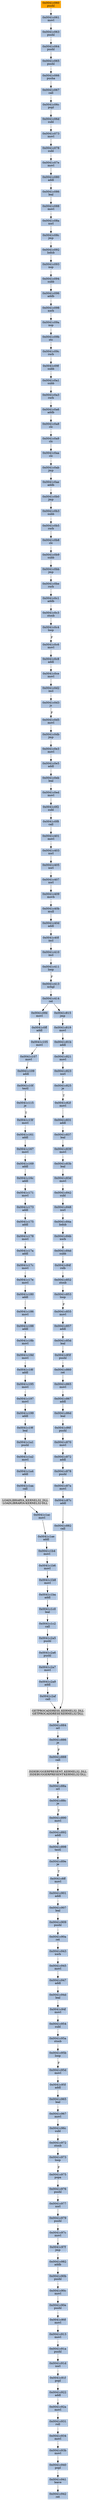 strict digraph G {
	graph [bgcolor=transparent,
		name=G
	];
	node [color=lightsteelblue,
		fillcolor=lightsteelblue,
		shape=rectangle,
		style=filled
	];
	"0x0041c92a"	[label="0x0041c92a
movl"];
	"0x0041c931"	[label="0x0041c931
roll"];
	"0x0041c92a" -> "0x0041c931"	[color="#000000"];
	"0x0041c0c4"	[label="0x0041c0c4
loop"];
	"0x0041c0c6"	[label="0x0041c0c6
movl"];
	"0x0041c0c4" -> "0x0041c0c6"	[color="#000000",
		label=F];
	"0x0041c0a6"	[label="0x0041c0a6
addb"];
	"0x0041c0a8"	[label="0x0041c0a8
clc"];
	"0x0041c0a6" -> "0x0041c0a8"	[color="#000000"];
	"0x0041c87c"	[label="0x0041c87c
addl"];
	"0x0041c882"	[label="0x0041c882
call"];
	"0x0041c87c" -> "0x0041c882"	[color="#000000"];
	"0x0041c954"	[label="0x0041c954
subl"];
	"0x0041c95a"	[label="0x0041c95a
stosb"];
	"0x0041c954" -> "0x0041c95a"	[color="#000000"];
	"0x0041c0c8"	[label="0x0041c0c8
addl"];
	"0x0041c0ce"	[label="0x0041c0ce
movl"];
	"0x0041c0c8" -> "0x0041c0ce"	[color="#000000"];
	"0x0041c85d"	[label="0x0041c85d
leal"];
	"0x0041c85f"	[label="0x0041c85f
pushl"];
	"0x0041c85d" -> "0x0041c85f"	[color="#000000"];
	"0x0041c982"	[label="0x0041c982
addb"];
	"0x0041c90b"	[label="0x0041c90b
pushl"];
	"0x0041c982" -> "0x0041c90b"	[color="#000000"];
	"0x0041c95b"	[label="0x0041c95b
loop"];
	"0x0041c95a" -> "0x0041c95b"	[color="#000000"];
	"0x0041c0aa"	[label="0x0041c0aa
clc"];
	"0x0041c0ab"	[label="0x0041c0ab
jmp"];
	"0x0041c0aa" -> "0x0041c0ab"	[color="#000000"];
	"0x0041c0b8"	[label="0x0041c0b8
clc"];
	"0x0041c0b9"	[label="0x0041c0b9
subb"];
	"0x0041c0b8" -> "0x0041c0b9"	[color="#000000"];
	"0x0041c093"	[label="0x0041c093
nop"];
	"0x0041c094"	[label="0x0041c094
subb"];
	"0x0041c093" -> "0x0041c094"	[color="#000000"];
	"0x0041c0b5"	[label="0x0041c0b5
rorb"];
	"0x0041c0b5" -> "0x0041c0b8"	[color="#000000"];
	"0x0041c943"	[label="0x0041c943
xorb"];
	"0x0041c945"	[label="0x0041c945
movl"];
	"0x0041c943" -> "0x0041c945"	[color="#000000"];
	"0x0041c892"	[label="0x0041c892
addl"];
	"0x0041c898"	[label="0x0041c898
testl"];
	"0x0041c892" -> "0x0041c898"	[color="#000000"];
	"0x0041c95f"	[label="0x0041c95f
addl"];
	"0x0041c965"	[label="0x0041c965
leal"];
	"0x0041c95f" -> "0x0041c965"	[color="#000000"];
	"0x0041c1c2"	[label="0x0041c1c2
call"];
	"0x0041c2a5"	[label="0x0041c2a5
pushl"];
	"0x0041c1c2" -> "0x0041c2a5"	[color="#000000"];
	"0x0041c89e"	[label="0x0041c89e
je"];
	"0x0041c8ff"	[label="0x0041c8ff
movl"];
	"0x0041c89e" -> "0x0041c8ff"	[color="#000000",
		label=T];
	"0x0041c1c0"	[label="0x0041c1c0
leal"];
	"0x0041c1c0" -> "0x0041c1c2"	[color="#000000"];
	"0x0041c975"	[label="0x0041c975
popa"];
	"0x0041c976"	[label="0x0041c976
pushl"];
	"0x0041c975" -> "0x0041c976"	[color="#000000"];
	GETPROCADDRESS_KERNEL32_DLL	[color=lightgrey,
		fillcolor=lightgrey,
		label="GETPROCADDRESS_KERNEL32_DLL
GETPROCADDRESS-KERNEL32-DLL"];
	"0x0041c884"	[label="0x0041c884
orl"];
	GETPROCADDRESS_KERNEL32_DLL -> "0x0041c884"	[color="#000000"];
	"0x0041c06c"	[label="0x0041c06c
popl"];
	"0x0041c06d"	[label="0x0041c06d
subl"];
	"0x0041c06c" -> "0x0041c06d"	[color="#000000"];
	"0x0041c096"	[label="0x0041c096
addb"];
	"0x0041c098"	[label="0x0041c098
xorb"];
	"0x0041c096" -> "0x0041c098"	[color="#000000"];
	"0x0041c934"	[label="0x0041c934
movl"];
	"0x0041c93b"	[label="0x0041c93b
movl"];
	"0x0041c934" -> "0x0041c93b"	[color="#000000"];
	"0x0041c167"	[label="0x0041c167
movl"];
	"0x0041c169"	[label="0x0041c169
addl"];
	"0x0041c167" -> "0x0041c169"	[color="#000000"];
	"0x0041c0ae"	[label="0x0041c0ae
addb"];
	"0x0041c0b0"	[label="0x0041c0b0
jmp"];
	"0x0041c0ae" -> "0x0041c0b0"	[color="#000000"];
	"0x0041c831"	[label="0x0041c831
addl"];
	"0x0041c837"	[label="0x0041c837
leal"];
	"0x0041c831" -> "0x0041c837"	[color="#000000"];
	"0x0041c09a"	[label="0x0041c09a
nop"];
	"0x0041c09b"	[label="0x0041c09b
stc"];
	"0x0041c09a" -> "0x0041c09b"	[color="#000000"];
	"0x0041c178"	[label="0x0041c178
movl"];
	"0x0041c17a"	[label="0x0041c17a
addl"];
	"0x0041c178" -> "0x0041c17a"	[color="#000000"];
	"0x0041c86f"	[label="0x0041c86f
pushl"];
	"0x0041c870"	[label="0x0041c870
movl"];
	"0x0041c86f" -> "0x0041c870"	[color="#000000"];
	"0x0041c83b"	[label="0x0041c83b
leal"];
	"0x0041c83d"	[label="0x0041c83d
movl"];
	"0x0041c83b" -> "0x0041c83d"	[color="#000000"];
	"0x0041c947"	[label="0x0041c947
addl"];
	"0x0041c94d"	[label="0x0041c94d
leal"];
	"0x0041c947" -> "0x0041c94d"	[color="#000000"];
	"0x0041c90a"	[label="0x0041c90a
ret"];
	"0x0041c90a" -> "0x0041c943"	[color="#000000"];
	"0x0041c063"	[label="0x0041c063
pushl"];
	"0x0041c064"	[label="0x0041c064
pushl"];
	"0x0041c063" -> "0x0041c064"	[color="#000000"];
	"0x0041c403"	[label="0x0041c403
xorl"];
	"0x0041c405"	[label="0x0041c405
xorl"];
	"0x0041c403" -> "0x0041c405"	[color="#000000"];
	"0x0041c0fd"	[label="0x0041c0fd
movl"];
	"0x0041c0ff"	[label="0x0041c0ff
addl"];
	"0x0041c0fd" -> "0x0041c0ff"	[color="#000000"];
	"0x0041c0db"	[label="0x0041c0db
jmp"];
	"0x0041c0e3"	[label="0x0041c0e3
movl"];
	"0x0041c0db" -> "0x0041c0e3"	[color="#000000"];
	"0x0041c1ae"	[label="0x0041c1ae
addl"];
	"0x0041c1b4"	[label="0x0041c1b4
movl"];
	"0x0041c1ae" -> "0x0041c1b4"	[color="#000000"];
	"0x0041c40f"	[label="0x0041c40f
incl"];
	"0x0041c410"	[label="0x0041c410
incl"];
	"0x0041c40f" -> "0x0041c410"	[color="#000000"];
	"0x0041c0f2"	[label="0x0041c0f2
subl"];
	"0x0041c0f8"	[label="0x0041c0f8
call"];
	"0x0041c0f2" -> "0x0041c0f8"	[color="#000000"];
	"0x0041c092"	[label="0x0041c092
lodsb"];
	"0x0041c092" -> "0x0041c093"	[color="#000000"];
	"0x0041c979"	[label="0x0041c979
pushl"];
	"0x0041c97c"	[label="0x0041c97c
movl"];
	"0x0041c979" -> "0x0041c97c"	[color="#000000"];
	"0x0041c0e5"	[label="0x0041c0e5
addl"];
	"0x0041c0e3" -> "0x0041c0e5"	[color="#000000"];
	"0x0041c96c"	[label="0x0041c96c
subl"];
	"0x0041c972"	[label="0x0041c972
stosb"];
	"0x0041c96c" -> "0x0041c972"	[color="#000000"];
	"0x0041c0a3"	[label="0x0041c0a3
rorb"];
	"0x0041c0a3" -> "0x0041c0a6"	[color="#000000"];
	"0x0041c90c"	[label="0x0041c90c
movl"];
	"0x0041c90e"	[label="0x0041c90e
pushl"];
	"0x0041c90c" -> "0x0041c90e"	[color="#000000"];
	"0x0041c1ac"	[label="0x0041c1ac
movl"];
	"0x0041c1ac" -> "0x0041c1ae"	[color="#000000"];
	"0x0041c180"	[label="0x0041c180
addl"];
	"0x0041c186"	[label="0x0041c186
movl"];
	"0x0041c180" -> "0x0041c186"	[color="#000000"];
	"0x0041c0b3"	[label="0x0041c0b3
subb"];
	"0x0041c0b0" -> "0x0041c0b3"	[color="#000000"];
	"0x0041c40d"	[label="0x0041c40d
addl"];
	"0x0041c40d" -> "0x0041c40f"	[color="#000000"];
	"0x0041c882" -> GETPROCADDRESS_KERNEL32_DLL	[color="#000000"];
	"0x0041c411"	[label="0x0041c411
loop"];
	"0x0041c413"	[label="0x0041c413
xchgl"];
	"0x0041c411" -> "0x0041c413"	[color="#000000",
		label=F];
	"0x0041c18d"	[label="0x0041c18d
movl"];
	"0x0041c18f"	[label="0x0041c18f
addl"];
	"0x0041c18d" -> "0x0041c18f"	[color="#000000"];
	"0x0041c940"	[label="0x0041c940
popl"];
	"0x0041c941"	[label="0x0041c941
leave"];
	"0x0041c940" -> "0x0041c941"	[color="#000000"];
	"0x0041c888"	[label="0x0041c888
call"];
	ISDEBUGGERPRESENT_KERNEL32_DLL	[color=lightgrey,
		fillcolor=lightgrey,
		label="ISDEBUGGERPRESENT_KERNEL32_DLL
ISDEBUGGERPRESENT-KERNEL32-DLL"];
	"0x0041c888" -> ISDEBUGGERPRESENT_KERNEL32_DLL	[color="#000000"];
	"0x0041c080"	[label="0x0041c080
addl"];
	"0x0041c086"	[label="0x0041c086
leal"];
	"0x0041c080" -> "0x0041c086"	[color="#000000"];
	"0x0041c857"	[label="0x0041c857
addl"];
	"0x0041c857" -> "0x0041c85d"	[color="#000000"];
	"0x0041c1b6"	[label="0x0041c1b6
movl"];
	"0x0041c1b4" -> "0x0041c1b6"	[color="#000000"];
	"0x0041c1a2"	[label="0x0041c1a2
movl"];
	"0x0041c1a4"	[label="0x0041c1a4
addl"];
	"0x0041c1a2" -> "0x0041c1a4"	[color="#000000"];
	"0x0041c839"	[label="0x0041c839
movl"];
	"0x0041c837" -> "0x0041c839"	[color="#000000"];
	"0x0041c82f"	[label="0x0041c82f
movl"];
	"0x0041c82f" -> "0x0041c831"	[color="#000000"];
	"0x0041c105"	[label="0x0041c105
movl"];
	"0x0041c107"	[label="0x0041c107
movl"];
	"0x0041c105" -> "0x0041c107"	[color="#000000"];
	"0x0041c401"	[label="0x0041c401
movl"];
	"0x0041c401" -> "0x0041c403"	[color="#000000"];
	"0x0041c872"	[label="0x0041c872
addl"];
	"0x0041c870" -> "0x0041c872"	[color="#000000"];
	"0x0041c839" -> "0x0041c83b"	[color="#000000"];
	"0x0041c07e"	[label="0x0041c07e
movl"];
	"0x0041c07e" -> "0x0041c080"	[color="#000000"];
	"0x0041c942"	[label="0x0041c942
ret"];
	"0x0041c941" -> "0x0041c942"	[color="#000000"];
	"0x0041c91d"	[label="0x0041c91d
xorl"];
	"0x0041c91f"	[label="0x0041c91f
popl"];
	"0x0041c91d" -> "0x0041c91f"	[color="#000000"];
	"0x0041c0ab" -> "0x0041c0ae"	[color="#000000"];
	"0x0041c913"	[label="0x0041c913
movl"];
	"0x0041c91a"	[label="0x0041c91a
pushl"];
	"0x0041c913" -> "0x0041c91a"	[color="#000000"];
	"0x0041c886"	[label="0x0041c886
je"];
	"0x0041c884" -> "0x0041c886"	[color="#000000"];
	"0x0041c109"	[label="0x0041c109
addl"];
	"0x0041c10f"	[label="0x0041c10f
testl"];
	"0x0041c109" -> "0x0041c10f"	[color="#000000"];
	"0x0041c19f"	[label="0x0041c19f
leal"];
	"0x0041c1a1"	[label="0x0041c1a1
pushl"];
	"0x0041c19f" -> "0x0041c1a1"	[color="#000000"];
	"0x0041c973"	[label="0x0041c973
loop"];
	"0x0041c972" -> "0x0041c973"	[color="#000000"];
	"0x0041c2a6"	[label="0x0041c2a6
pushl"];
	"0x0041c2a5" -> "0x0041c2a6"	[color="#000000"];
	"0x0041c852"	[label="0x0041c852
stosb"];
	"0x0041c853"	[label="0x0041c853
loop"];
	"0x0041c852" -> "0x0041c853"	[color="#000000"];
	"0x0041c188"	[label="0x0041c188
addl"];
	"0x0041c186" -> "0x0041c188"	[color="#000000"];
	"0x0041c098" -> "0x0041c09a"	[color="#000000"];
	"0x0041c0d3"	[label="0x0041c0d3
js"];
	"0x0041c0d5"	[label="0x0041c0d5
movl"];
	"0x0041c0d3" -> "0x0041c0d5"	[color="#000000",
		label=F];
	"0x0041c08c"	[label="0x0041c08c
jmp"];
	"0x0041c08c" -> "0x0041c092"	[color="#000000"];
	"0x0041c967"	[label="0x0041c967
movl"];
	"0x0041c965" -> "0x0041c967"	[color="#000000"];
	"0x0041c0a9"	[label="0x0041c0a9
clc"];
	"0x0041c0a9" -> "0x0041c0aa"	[color="#000000"];
	"0x0041c878"	[label="0x0041c878
pushl"];
	"0x0041c87a"	[label="0x0041c87a
movl"];
	"0x0041c878" -> "0x0041c87a"	[color="#000000"];
	"0x0041c95d"	[label="0x0041c95d
movl"];
	"0x0041c95b" -> "0x0041c95d"	[color="#000000",
		label=F];
	"0x0041c09c"	[label="0x0041c09c
rorb"];
	"0x0041c09b" -> "0x0041c09c"	[color="#000000"];
	"0x0041c094" -> "0x0041c096"	[color="#000000"];
	"0x0041c1ba"	[label="0x0041c1ba
addl"];
	"0x0041c1ba" -> "0x0041c1c0"	[color="#000000"];
	"0x0041c90f"	[label="0x0041c90f
movl"];
	"0x0041c90e" -> "0x0041c90f"	[color="#000000"];
	"0x0041c409"	[label="0x0041c409
movb"];
	"0x0041c40b"	[label="0x0041c40b
mull"];
	"0x0041c409" -> "0x0041c40b"	[color="#000000"];
	"0x0041c97f"	[label="0x0041c97f
jmp"];
	"0x0041c97c" -> "0x0041c97f"	[color="#000000"];
	"0x0041c0be"	[label="0x0041c0be
rorb"];
	"0x0041c0c1"	[label="0x0041c0c1
addb"];
	"0x0041c0be" -> "0x0041c0c1"	[color="#000000"];
	"0x0041c87a" -> "0x0041c87c"	[color="#000000"];
	"0x0041c901"	[label="0x0041c901
addl"];
	"0x0041c8ff" -> "0x0041c901"	[color="#000000"];
	"0x0041c977"	[label="0x0041c977
xorl"];
	"0x0041c976" -> "0x0041c977"	[color="#000000"];
	"0x0041c407"	[label="0x0041c407
xorl"];
	"0x0041c407" -> "0x0041c409"	[color="#000000"];
	"0x0041c0d2"	[label="0x0041c0d2
incl"];
	"0x0041c0ce" -> "0x0041c0d2"	[color="#000000"];
	"0x0041c823"	[label="0x0041c823
xorl"];
	"0x0041c825"	[label="0x0041c825
je"];
	"0x0041c823" -> "0x0041c825"	[color="#000000"];
	"0x0041c15f"	[label="0x0041c15f
movl"];
	"0x0041c161"	[label="0x0041c161
addl"];
	"0x0041c15f" -> "0x0041c161"	[color="#000000"];
	"0x0041c886" -> "0x0041c888"	[color="#000000",
		label=F];
	"0x0041c86d"	[label="0x0041c86d
leal"];
	"0x0041c86d" -> "0x0041c86f"	[color="#000000"];
	"0x0041c414"	[label="0x0041c414
ret"];
	"0x0041c414" -> "0x0041c0fd"	[color="#000000"];
	"0x0041c815"	[label="0x0041c815
jmp"];
	"0x0041c414" -> "0x0041c815"	[color="#000000"];
	"0x0041c907"	[label="0x0041c907
leal"];
	"0x0041c909"	[label="0x0041c909
pushl"];
	"0x0041c907" -> "0x0041c909"	[color="#000000"];
	"0x0041c16c"	[label="0x0041c16c
addl"];
	"0x0041c171"	[label="0x0041c171
movl"];
	"0x0041c16c" -> "0x0041c171"	[color="#000000"];
	"0x0041c17e"	[label="0x0041c17e
movl"];
	"0x0041c17e" -> "0x0041c180"	[color="#000000"];
	"0x0041c90b" -> "0x0041c90c"	[color="#000000"];
	"0x0041c860"	[label="0x0041c860
ret"];
	"0x0041c865"	[label="0x0041c865
movl"];
	"0x0041c860" -> "0x0041c865"	[color="#000000"];
	"0x0041c197"	[label="0x0041c197
movl"];
	"0x0041c199"	[label="0x0041c199
addl"];
	"0x0041c197" -> "0x0041c199"	[color="#000000"];
	"0x0041c81b"	[label="0x0041c81b
addl"];
	"0x0041c821"	[label="0x0041c821
movl"];
	"0x0041c81b" -> "0x0041c821"	[color="#000000"];
	"0x0041c2a9"	[label="0x0041c2a9
addl"];
	"0x0041c2af"	[label="0x0041c2af
call"];
	"0x0041c2a9" -> "0x0041c2af"	[color="#000000"];
	"0x0041c065"	[label="0x0041c065
pushl"];
	"0x0041c066"	[label="0x0041c066
pusha"];
	"0x0041c065" -> "0x0041c066"	[color="#000000"];
	"0x0041c825" -> "0x0041c82f"	[color="#000000",
		label=T];
	"0x0041c18b"	[label="0x0041c18b
movl"];
	"0x0041c188" -> "0x0041c18b"	[color="#000000"];
	"0x0041c977" -> "0x0041c979"	[color="#000000"];
	"0x0041c067"	[label="0x0041c067
call"];
	"0x0041c066" -> "0x0041c067"	[color="#000000"];
	"0x0041c84d"	[label="0x0041c84d
subb"];
	"0x0041c84f"	[label="0x0041c84f
rolb"];
	"0x0041c84d" -> "0x0041c84f"	[color="#000000"];
	"0x0041c199" -> "0x0041c19f"	[color="#000000"];
	"0x0041c842"	[label="0x0041c842
subl"];
	"0x0041c83d" -> "0x0041c842"	[color="#000000"];
	"0x0041c821" -> "0x0041c823"	[color="#000000"];
	"0x0041c0c3"	[label="0x0041c0c3
stosb"];
	"0x0041c0c1" -> "0x0041c0c3"	[color="#000000"];
	"0x0041c85f" -> "0x0041c860"	[color="#000000"];
	"0x0041c867"	[label="0x0041c867
addl"];
	"0x0041c865" -> "0x0041c867"	[color="#000000"];
	"0x0041c0c6" -> "0x0041c0c8"	[color="#000000"];
	"0x0041c94f"	[label="0x0041c94f
movl"];
	"0x0041c94f" -> "0x0041c954"	[color="#000000"];
	"0x0041c40b" -> "0x0041c40d"	[color="#000000"];
	"0x0041c060"	[color=lightgrey,
		fillcolor=orange,
		label="0x0041c060
pushl"];
	"0x0041c061"	[label="0x0041c061
movl"];
	"0x0041c060" -> "0x0041c061"	[color="#000000"];
	"0x0041c922"	[label="0x0041c922
addl"];
	"0x0041c922" -> "0x0041c92a"	[color="#000000"];
	"0x0041c088"	[label="0x0041c088
movl"];
	"0x0041c086" -> "0x0041c088"	[color="#000000"];
	"0x0041c819"	[label="0x0041c819
movl"];
	"0x0041c815" -> "0x0041c819"	[color="#000000"];
	"0x0041c0bb"	[label="0x0041c0bb
jmp"];
	"0x0041c0bb" -> "0x0041c0be"	[color="#000000"];
	"0x0041c84a"	[label="0x0041c84a
lodsb"];
	"0x0041c84b"	[label="0x0041c84b
xorb"];
	"0x0041c84a" -> "0x0041c84b"	[color="#000000"];
	"0x0041c1b8"	[label="0x0041c1b8
movl"];
	"0x0041c1b6" -> "0x0041c1b8"	[color="#000000"];
	"0x0041c17c"	[label="0x0041c17c
movl"];
	"0x0041c17a" -> "0x0041c17c"	[color="#000000"];
	"0x0041c173"	[label="0x0041c173
addl"];
	"0x0041c171" -> "0x0041c173"	[color="#000000"];
	"0x0041c0d2" -> "0x0041c0d3"	[color="#000000"];
	"0x0041c0a1"	[label="0x0041c0a1
subb"];
	"0x0041c0a1" -> "0x0041c0a3"	[color="#000000"];
	"0x0041c0eb"	[label="0x0041c0eb
leal"];
	"0x0041c0ed"	[label="0x0041c0ed
movl"];
	"0x0041c0eb" -> "0x0041c0ed"	[color="#000000"];
	"0x0041c073"	[label="0x0041c073
movl"];
	"0x0041c078"	[label="0x0041c078
subl"];
	"0x0041c073" -> "0x0041c078"	[color="#000000"];
	"0x0041c819" -> "0x0041c81b"	[color="#000000"];
	"0x0041c967" -> "0x0041c96c"	[color="#000000"];
	"0x0041c107" -> "0x0041c109"	[color="#000000"];
	"0x0041c91f" -> "0x0041c922"	[color="#000000"];
	"0x0041c848"	[label="0x0041c848
xorl"];
	"0x0041c842" -> "0x0041c848"	[color="#000000"];
	"0x0041c898" -> "0x0041c89e"	[color="#000000"];
	"0x0041c931" -> "0x0041c934"	[color="#000000"];
	"0x0041c91a" -> "0x0041c91d"	[color="#000000"];
	"0x0041c0a8" -> "0x0041c0a9"	[color="#000000"];
	"0x0041c06d" -> "0x0041c073"	[color="#000000"];
	"0x0041c909" -> "0x0041c90a"	[color="#000000"];
	"0x0041c97f" -> "0x0041c982"	[color="#000000"];
	"0x0041c94d" -> "0x0041c94f"	[color="#000000"];
	"0x0041c195"	[label="0x0041c195
movl"];
	"0x0041c195" -> "0x0041c197"	[color="#000000"];
	"0x0041c169" -> "0x0041c16c"	[color="#000000"];
	"0x0041c88a"	[label="0x0041c88a
orl"];
	"0x0041c88c"	[label="0x0041c88c
je"];
	"0x0041c88a" -> "0x0041c88c"	[color="#000000"];
	"0x0041c1a1" -> "0x0041c1a2"	[color="#000000"];
	"0x0041c95d" -> "0x0041c95f"	[color="#000000"];
	"0x0041c901" -> "0x0041c907"	[color="#000000"];
	"0x0041c161" -> "0x0041c167"	[color="#000000"];
	"0x0041c890"	[label="0x0041c890
movl"];
	"0x0041c88c" -> "0x0041c890"	[color="#000000",
		label=T];
	"0x0041c115"	[label="0x0041c115
je"];
	"0x0041c10f" -> "0x0041c115"	[color="#000000"];
	"0x0041c08a"	[label="0x0041c08a
xorl"];
	"0x0041c088" -> "0x0041c08a"	[color="#000000"];
	"0x0041c90f" -> "0x0041c913"	[color="#000000"];
	"0x0041c115" -> "0x0041c15f"	[color="#000000",
		label=T];
	"0x0041c855"	[label="0x0041c855
movl"];
	"0x0041c855" -> "0x0041c857"	[color="#000000"];
	"0x0041c405" -> "0x0041c407"	[color="#000000"];
	"0x0041c0d5" -> "0x0041c0db"	[color="#000000"];
	"0x0041c18b" -> "0x0041c18d"	[color="#000000"];
	"0x0041c945" -> "0x0041c947"	[color="#000000"];
	"0x0041c410" -> "0x0041c411"	[color="#000000"];
	"0x0041c0f8" -> "0x0041c401"	[color="#000000"];
	"0x0041c078" -> "0x0041c07e"	[color="#000000"];
	"0x0041c890" -> "0x0041c892"	[color="#000000"];
	"0x0041c0e5" -> "0x0041c0eb"	[color="#000000"];
	"0x0041c09f"	[label="0x0041c09f
subb"];
	"0x0041c09c" -> "0x0041c09f"	[color="#000000"];
	"0x0041c0b9" -> "0x0041c0bb"	[color="#000000"];
	"0x0041c17c" -> "0x0041c17e"	[color="#000000"];
	"0x0041c1b8" -> "0x0041c1ba"	[color="#000000"];
	"0x0041c2af" -> GETPROCADDRESS_KERNEL32_DLL	[color="#000000"];
	"0x0041c2a7"	[label="0x0041c2a7
movl"];
	"0x0041c2a7" -> "0x0041c2a9"	[color="#000000"];
	LOADLIBRARYA_KERNEL32_DLL	[color=lightgrey,
		fillcolor=lightgrey,
		label="LOADLIBRARYA_KERNEL32_DLL
LOADLIBRARYA-KERNEL32-DLL"];
	LOADLIBRARYA_KERNEL32_DLL -> "0x0041c1ac"	[color="#000000"];
	"0x0041c867" -> "0x0041c86d"	[color="#000000"];
	"0x0041c08a" -> "0x0041c08c"	[color="#000000"];
	"0x0041c413" -> "0x0041c414"	[color="#000000"];
	"0x0041c853" -> "0x0041c855"	[color="#000000",
		label=F];
	"0x0041c09f" -> "0x0041c0a1"	[color="#000000"];
	"0x0041c1aa"	[label="0x0041c1aa
call"];
	"0x0041c1a4" -> "0x0041c1aa"	[color="#000000"];
	"0x0041c2a6" -> "0x0041c2a7"	[color="#000000"];
	"0x0041c064" -> "0x0041c065"	[color="#000000"];
	"0x0041c1aa" -> LOADLIBRARYA_KERNEL32_DLL	[color="#000000"];
	"0x0041c848" -> "0x0041c84a"	[color="#000000"];
	"0x0041c0ed" -> "0x0041c0f2"	[color="#000000"];
	"0x0041c0b3" -> "0x0041c0b5"	[color="#000000"];
	"0x0041c84f" -> "0x0041c852"	[color="#000000"];
	ISDEBUGGERPRESENT_KERNEL32_DLL -> "0x0041c88a"	[color="#000000"];
	"0x0041c061" -> "0x0041c063"	[color="#000000"];
	"0x0041c973" -> "0x0041c975"	[color="#000000",
		label=F];
	"0x0041c175"	[label="0x0041c175
addl"];
	"0x0041c173" -> "0x0041c175"	[color="#000000"];
	"0x0041c84b" -> "0x0041c84d"	[color="#000000"];
	"0x0041c175" -> "0x0041c178"	[color="#000000"];
	"0x0041c93b" -> "0x0041c940"	[color="#000000"];
	"0x0041c0ff" -> "0x0041c105"	[color="#000000"];
	"0x0041c18f" -> "0x0041c195"	[color="#000000"];
	"0x0041c067" -> "0x0041c06c"	[color="#000000"];
	"0x0041c0c3" -> "0x0041c0c4"	[color="#000000"];
	"0x0041c872" -> "0x0041c878"	[color="#000000"];
}
